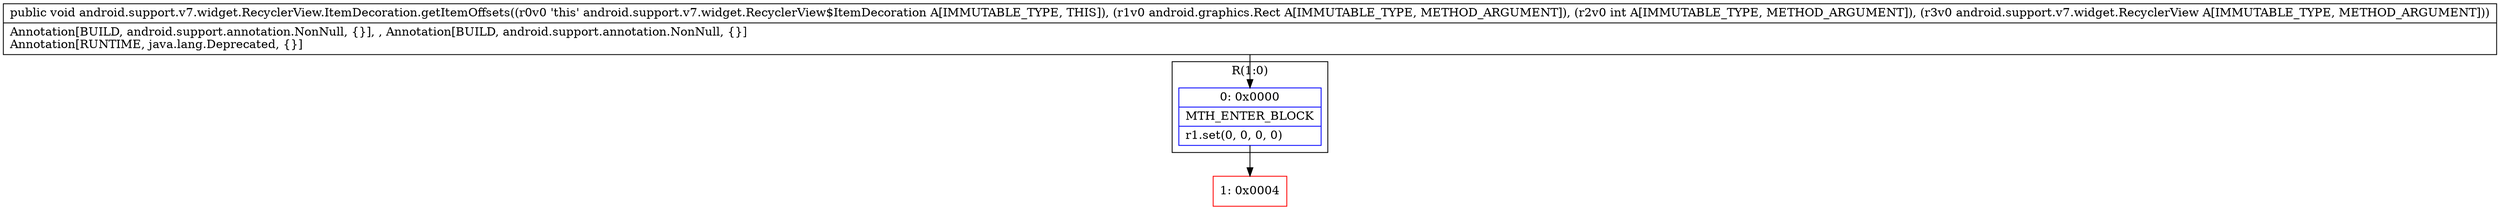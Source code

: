 digraph "CFG forandroid.support.v7.widget.RecyclerView.ItemDecoration.getItemOffsets(Landroid\/graphics\/Rect;ILandroid\/support\/v7\/widget\/RecyclerView;)V" {
subgraph cluster_Region_1849329836 {
label = "R(1:0)";
node [shape=record,color=blue];
Node_0 [shape=record,label="{0\:\ 0x0000|MTH_ENTER_BLOCK\l|r1.set(0, 0, 0, 0)\l}"];
}
Node_1 [shape=record,color=red,label="{1\:\ 0x0004}"];
MethodNode[shape=record,label="{public void android.support.v7.widget.RecyclerView.ItemDecoration.getItemOffsets((r0v0 'this' android.support.v7.widget.RecyclerView$ItemDecoration A[IMMUTABLE_TYPE, THIS]), (r1v0 android.graphics.Rect A[IMMUTABLE_TYPE, METHOD_ARGUMENT]), (r2v0 int A[IMMUTABLE_TYPE, METHOD_ARGUMENT]), (r3v0 android.support.v7.widget.RecyclerView A[IMMUTABLE_TYPE, METHOD_ARGUMENT]))  | Annotation[BUILD, android.support.annotation.NonNull, \{\}], , Annotation[BUILD, android.support.annotation.NonNull, \{\}]\lAnnotation[RUNTIME, java.lang.Deprecated, \{\}]\l}"];
MethodNode -> Node_0;
Node_0 -> Node_1;
}

